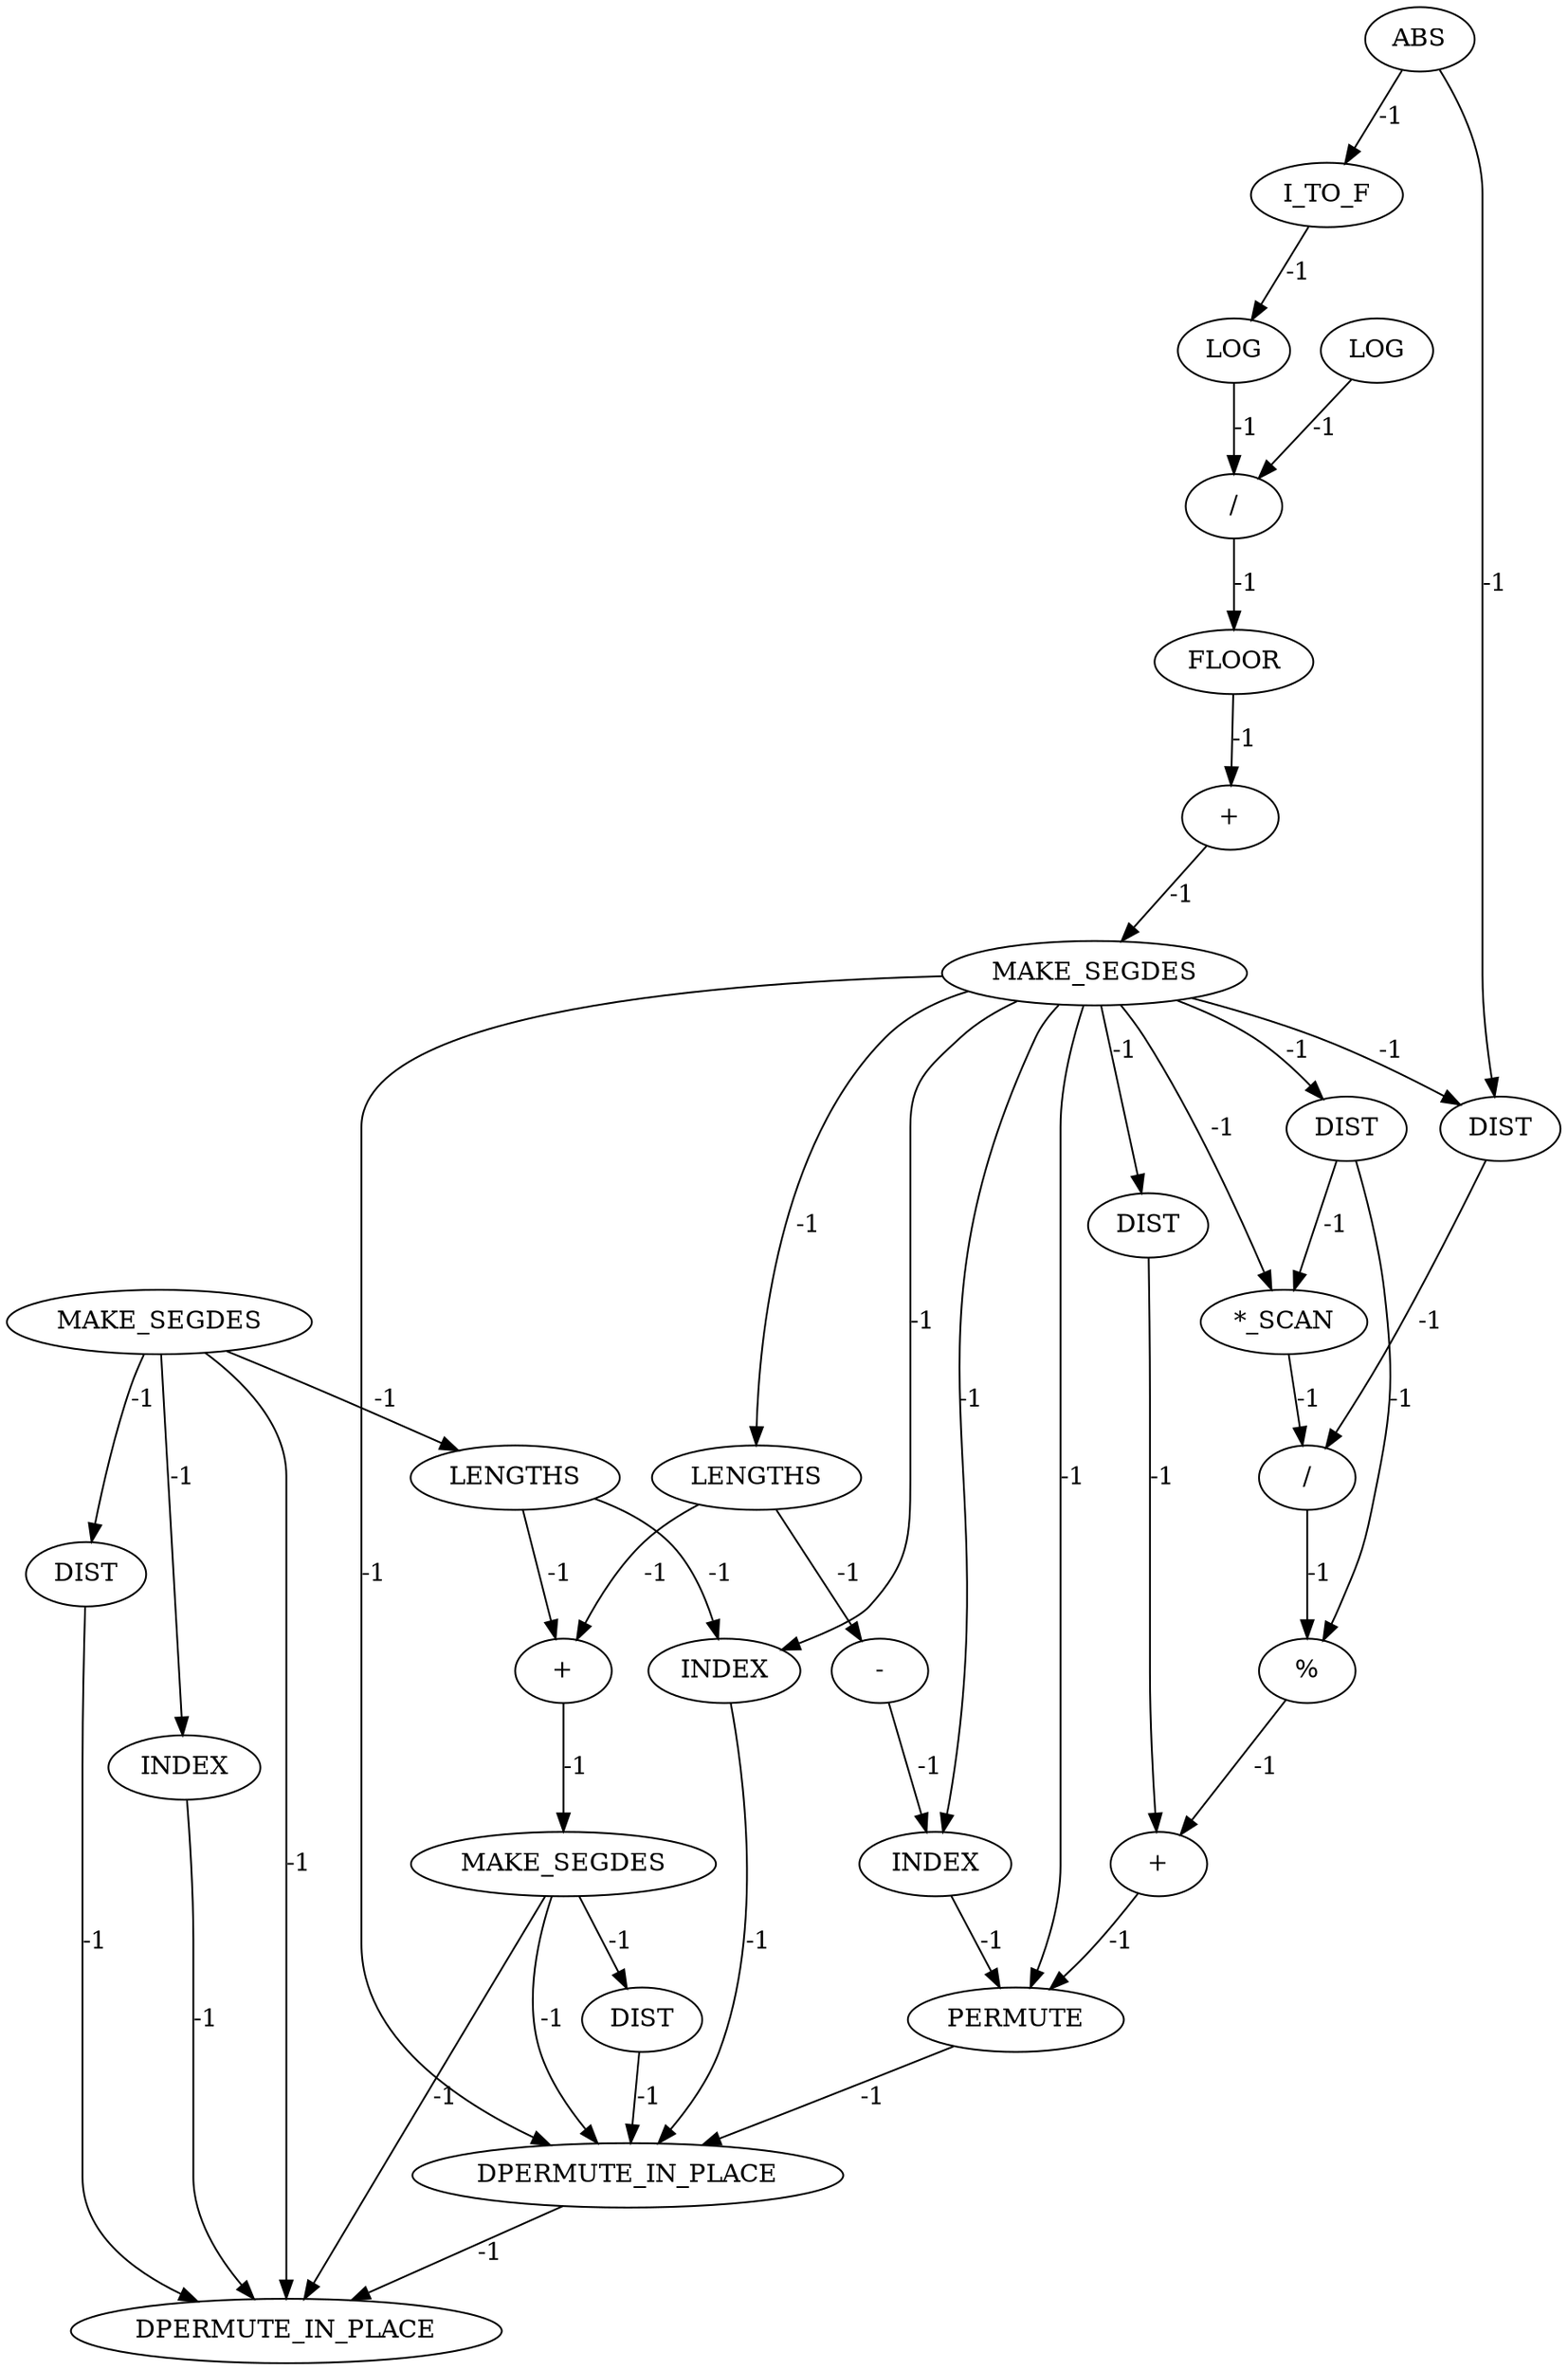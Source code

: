 digraph {
	ep_A_INST_8334 [label="-" cost=0]
	ep_A_INST_8276 [label=LOG cost=0]
	ep_A_INST_8350 [label=PERMUTE cost=0]
	ep_A_INST_8359 [label=DIST cost=0]
	ep_A_INST_8297 [label=DIST cost=0]
	ep_A_INST_8326 [label="+" cost=0]
	ep_A_INST_8398 [label=MAKE_SEGDES cost=0]
	ep_A_INST_8404 [label=DIST cost=0]
	ep_A_INST_8281 [label="+" cost=0]
	ep_A_INST_8271 [label=I_TO_F cost=0]
	ep_A_INST_8312 [label="/" cost=0]
	ep_A_INST_8290 [label=DIST cost=0]
	ep_A_INST_8353 [label=MAKE_SEGDES cost=0]
	ep_A_INST_8393 [label="+" cost=0]
	ep_A_INST_8280 [label=FLOOR cost=0]
	ep_A_INST_8332 [label=LENGTHS cost=0]
	ep_A_INST_8382 [label=INDEX cost=0]
	ep_A_INST_8284 [label=MAKE_SEGDES cost=0]
	ep_A_INST_1194 [label=ABS cost=0]
	ep_A_INST_10398 [label=DPERMUTE_IN_PLACE cost=0]
	ep_A_INST_8342 [label=INDEX cost=0]
	ep_A_INST_8279 [label="/" cost=0]
	ep_A_INST_8323 [label="%" cost=0]
	ep_A_INST_8304 [label=DIST cost=0]
	ep_A_INST_10399 [label=DPERMUTE_IN_PLACE cost=0]
	ep_A_INST_8370 [label=INDEX cost=0]
	ep_A_INST_8292 [label="*_SCAN" cost=0]
	ep_A_INST_8374 [label=LENGTHS cost=0]
	ep_A_INST_8274 [label=LOG cost=0]
	ep_A_INST_8334 -> ep_A_INST_8342 [label=-1 cost=-1]
	ep_A_INST_8276 -> ep_A_INST_8279 [label=-1 cost=-1]
	ep_A_INST_8350 -> ep_A_INST_10398 [label=-1 cost=-1]
	ep_A_INST_8359 -> ep_A_INST_10399 [label=-1 cost=-1]
	ep_A_INST_8297 -> ep_A_INST_8312 [label=-1 cost=-1]
	ep_A_INST_8326 -> ep_A_INST_8350 [label=-1 cost=-1]
	ep_A_INST_8398 -> ep_A_INST_8404 [label=-1 cost=-1]
	ep_A_INST_8398 -> ep_A_INST_10398 [label=-1 cost=-1]
	ep_A_INST_8398 -> ep_A_INST_10399 [label=-1 cost=-1]
	ep_A_INST_8404 -> ep_A_INST_10398 [label=-1 cost=-1]
	ep_A_INST_8281 -> ep_A_INST_8284 [label=-1 cost=-1]
	ep_A_INST_8271 -> ep_A_INST_8274 [label=-1 cost=-1]
	ep_A_INST_8312 -> ep_A_INST_8323 [label=-1 cost=-1]
	ep_A_INST_8290 -> ep_A_INST_8292 [label=-1 cost=-1]
	ep_A_INST_8290 -> ep_A_INST_8323 [label=-1 cost=-1]
	ep_A_INST_8353 -> ep_A_INST_8359 [label=-1 cost=-1]
	ep_A_INST_8353 -> ep_A_INST_8370 [label=-1 cost=-1]
	ep_A_INST_8353 -> ep_A_INST_8374 [label=-1 cost=-1]
	ep_A_INST_8353 -> ep_A_INST_10399 [label=-1 cost=-1]
	ep_A_INST_8393 -> ep_A_INST_8398 [label=-1 cost=-1]
	ep_A_INST_8280 -> ep_A_INST_8281 [label=-1 cost=-1]
	ep_A_INST_8332 -> ep_A_INST_8334 [label=-1 cost=-1]
	ep_A_INST_8332 -> ep_A_INST_8393 [label=-1 cost=-1]
	ep_A_INST_8382 -> ep_A_INST_10398 [label=-1 cost=-1]
	ep_A_INST_8284 -> ep_A_INST_8290 [label=-1 cost=-1]
	ep_A_INST_8284 -> ep_A_INST_8292 [label=-1 cost=-1]
	ep_A_INST_8284 -> ep_A_INST_8297 [label=-1 cost=-1]
	ep_A_INST_8284 -> ep_A_INST_8304 [label=-1 cost=-1]
	ep_A_INST_8284 -> ep_A_INST_8332 [label=-1 cost=-1]
	ep_A_INST_8284 -> ep_A_INST_8342 [label=-1 cost=-1]
	ep_A_INST_8284 -> ep_A_INST_8350 [label=-1 cost=-1]
	ep_A_INST_8284 -> ep_A_INST_8382 [label=-1 cost=-1]
	ep_A_INST_8284 -> ep_A_INST_10398 [label=-1 cost=-1]
	ep_A_INST_1194 -> ep_A_INST_8271 [label=-1 cost=-1]
	ep_A_INST_1194 -> ep_A_INST_8297 [label=-1 cost=-1]
	ep_A_INST_10398 -> ep_A_INST_10399 [label=-1 cost=-1]
	ep_A_INST_8342 -> ep_A_INST_8350 [label=-1 cost=-1]
	ep_A_INST_8279 -> ep_A_INST_8280 [label=-1 cost=-1]
	ep_A_INST_8323 -> ep_A_INST_8326 [label=-1 cost=-1]
	ep_A_INST_8304 -> ep_A_INST_8326 [label=-1 cost=-1]
	ep_A_INST_8370 -> ep_A_INST_10399 [label=-1 cost=-1]
	ep_A_INST_8292 -> ep_A_INST_8312 [label=-1 cost=-1]
	ep_A_INST_8374 -> ep_A_INST_8382 [label=-1 cost=-1]
	ep_A_INST_8374 -> ep_A_INST_8393 [label=-1 cost=-1]
	ep_A_INST_8274 -> ep_A_INST_8279 [label=-1 cost=-1]
}
